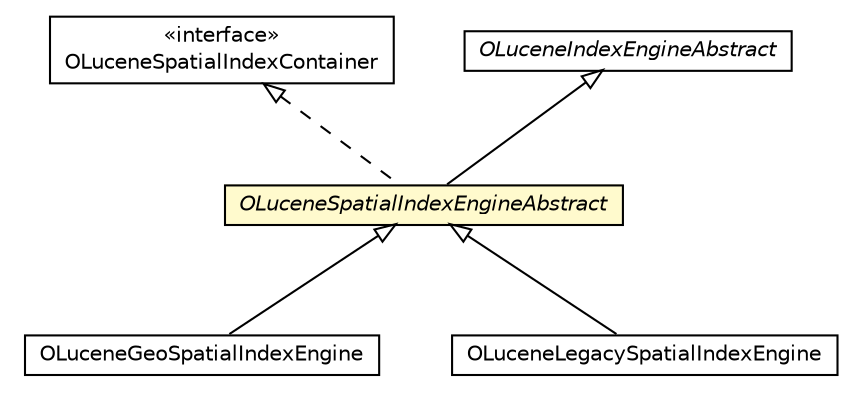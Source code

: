 #!/usr/local/bin/dot
#
# Class diagram 
# Generated by UMLGraph version R5_6-24-gf6e263 (http://www.umlgraph.org/)
#

digraph G {
	edge [fontname="Helvetica",fontsize=10,labelfontname="Helvetica",labelfontsize=10];
	node [fontname="Helvetica",fontsize=10,shape=plaintext];
	nodesep=0.25;
	ranksep=0.5;
	// com.orientechnologies.spatial.engine.OLuceneGeoSpatialIndexEngine
	c4427083 [label=<<table title="com.orientechnologies.spatial.engine.OLuceneGeoSpatialIndexEngine" border="0" cellborder="1" cellspacing="0" cellpadding="2" port="p" href="./OLuceneGeoSpatialIndexEngine.html">
		<tr><td><table border="0" cellspacing="0" cellpadding="1">
<tr><td align="center" balign="center"> OLuceneGeoSpatialIndexEngine </td></tr>
		</table></td></tr>
		</table>>, URL="./OLuceneGeoSpatialIndexEngine.html", fontname="Helvetica", fontcolor="black", fontsize=10.0];
	// com.orientechnologies.spatial.engine.OLuceneSpatialIndexEngineAbstract
	c4427084 [label=<<table title="com.orientechnologies.spatial.engine.OLuceneSpatialIndexEngineAbstract" border="0" cellborder="1" cellspacing="0" cellpadding="2" port="p" bgcolor="lemonChiffon" href="./OLuceneSpatialIndexEngineAbstract.html">
		<tr><td><table border="0" cellspacing="0" cellpadding="1">
<tr><td align="center" balign="center"><font face="Helvetica-Oblique"> OLuceneSpatialIndexEngineAbstract </font></td></tr>
		</table></td></tr>
		</table>>, URL="./OLuceneSpatialIndexEngineAbstract.html", fontname="Helvetica", fontcolor="black", fontsize=10.0];
	// com.orientechnologies.spatial.engine.OLuceneLegacySpatialIndexEngine
	c4427085 [label=<<table title="com.orientechnologies.spatial.engine.OLuceneLegacySpatialIndexEngine" border="0" cellborder="1" cellspacing="0" cellpadding="2" port="p" href="./OLuceneLegacySpatialIndexEngine.html">
		<tr><td><table border="0" cellspacing="0" cellpadding="1">
<tr><td align="center" balign="center"> OLuceneLegacySpatialIndexEngine </td></tr>
		</table></td></tr>
		</table>>, URL="./OLuceneLegacySpatialIndexEngine.html", fontname="Helvetica", fontcolor="black", fontsize=10.0];
	// com.orientechnologies.spatial.engine.OLuceneSpatialIndexContainer
	c4427086 [label=<<table title="com.orientechnologies.spatial.engine.OLuceneSpatialIndexContainer" border="0" cellborder="1" cellspacing="0" cellpadding="2" port="p" href="./OLuceneSpatialIndexContainer.html">
		<tr><td><table border="0" cellspacing="0" cellpadding="1">
<tr><td align="center" balign="center"> &#171;interface&#187; </td></tr>
<tr><td align="center" balign="center"> OLuceneSpatialIndexContainer </td></tr>
		</table></td></tr>
		</table>>, URL="./OLuceneSpatialIndexContainer.html", fontname="Helvetica", fontcolor="black", fontsize=10.0];
	// com.orientechnologies.lucene.engine.OLuceneIndexEngineAbstract
	c4427142 [label=<<table title="com.orientechnologies.lucene.engine.OLuceneIndexEngineAbstract" border="0" cellborder="1" cellspacing="0" cellpadding="2" port="p" href="../../lucene/engine/OLuceneIndexEngineAbstract.html">
		<tr><td><table border="0" cellspacing="0" cellpadding="1">
<tr><td align="center" balign="center"><font face="Helvetica-Oblique"> OLuceneIndexEngineAbstract </font></td></tr>
		</table></td></tr>
		</table>>, URL="../../lucene/engine/OLuceneIndexEngineAbstract.html", fontname="Helvetica", fontcolor="black", fontsize=10.0];
	//com.orientechnologies.spatial.engine.OLuceneGeoSpatialIndexEngine extends com.orientechnologies.spatial.engine.OLuceneSpatialIndexEngineAbstract
	c4427084:p -> c4427083:p [dir=back,arrowtail=empty];
	//com.orientechnologies.spatial.engine.OLuceneSpatialIndexEngineAbstract extends com.orientechnologies.lucene.engine.OLuceneIndexEngineAbstract
	c4427142:p -> c4427084:p [dir=back,arrowtail=empty];
	//com.orientechnologies.spatial.engine.OLuceneSpatialIndexEngineAbstract implements com.orientechnologies.spatial.engine.OLuceneSpatialIndexContainer
	c4427086:p -> c4427084:p [dir=back,arrowtail=empty,style=dashed];
	//com.orientechnologies.spatial.engine.OLuceneLegacySpatialIndexEngine extends com.orientechnologies.spatial.engine.OLuceneSpatialIndexEngineAbstract
	c4427084:p -> c4427085:p [dir=back,arrowtail=empty];
}

